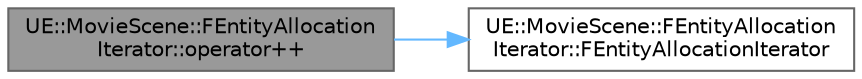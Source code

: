digraph "UE::MovieScene::FEntityAllocationIterator::operator++"
{
 // INTERACTIVE_SVG=YES
 // LATEX_PDF_SIZE
  bgcolor="transparent";
  edge [fontname=Helvetica,fontsize=10,labelfontname=Helvetica,labelfontsize=10];
  node [fontname=Helvetica,fontsize=10,shape=box,height=0.2,width=0.4];
  rankdir="LR";
  Node1 [id="Node000001",label="UE::MovieScene::FEntityAllocation\lIterator::operator++",height=0.2,width=0.4,color="gray40", fillcolor="grey60", style="filled", fontcolor="black",tooltip="Increment this iterator to the next matching allocation."];
  Node1 -> Node2 [id="edge1_Node000001_Node000002",color="steelblue1",style="solid",tooltip=" "];
  Node2 [id="Node000002",label="UE::MovieScene::FEntityAllocation\lIterator::FEntityAllocationIterator",height=0.2,width=0.4,color="grey40", fillcolor="white", style="filled",URL="$d2/d7a/structUE_1_1MovieScene_1_1FEntityAllocationIterator.html#ab2f72c9163145c68a1f04805e5edaff6",tooltip="End iterator constructor."];
}

